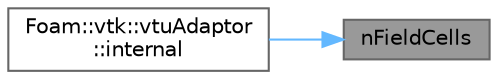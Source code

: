 digraph "nFieldCells"
{
 // LATEX_PDF_SIZE
  bgcolor="transparent";
  edge [fontname=Helvetica,fontsize=10,labelfontname=Helvetica,labelfontsize=10];
  node [fontname=Helvetica,fontsize=10,shape=box,height=0.2,width=0.4];
  rankdir="RL";
  Node1 [id="Node000001",label="nFieldCells",height=0.2,width=0.4,color="gray40", fillcolor="grey60", style="filled", fontcolor="black",tooltip=" "];
  Node1 -> Node2 [id="edge1_Node000001_Node000002",dir="back",color="steelblue1",style="solid",tooltip=" "];
  Node2 [id="Node000002",label="Foam::vtk::vtuAdaptor\l::internal",height=0.2,width=0.4,color="grey40", fillcolor="white", style="filled",URL="$classFoam_1_1vtk_1_1vtuAdaptor.html#a4fe053f1f1328bb551c6c5230e0c77d9",tooltip=" "];
}

